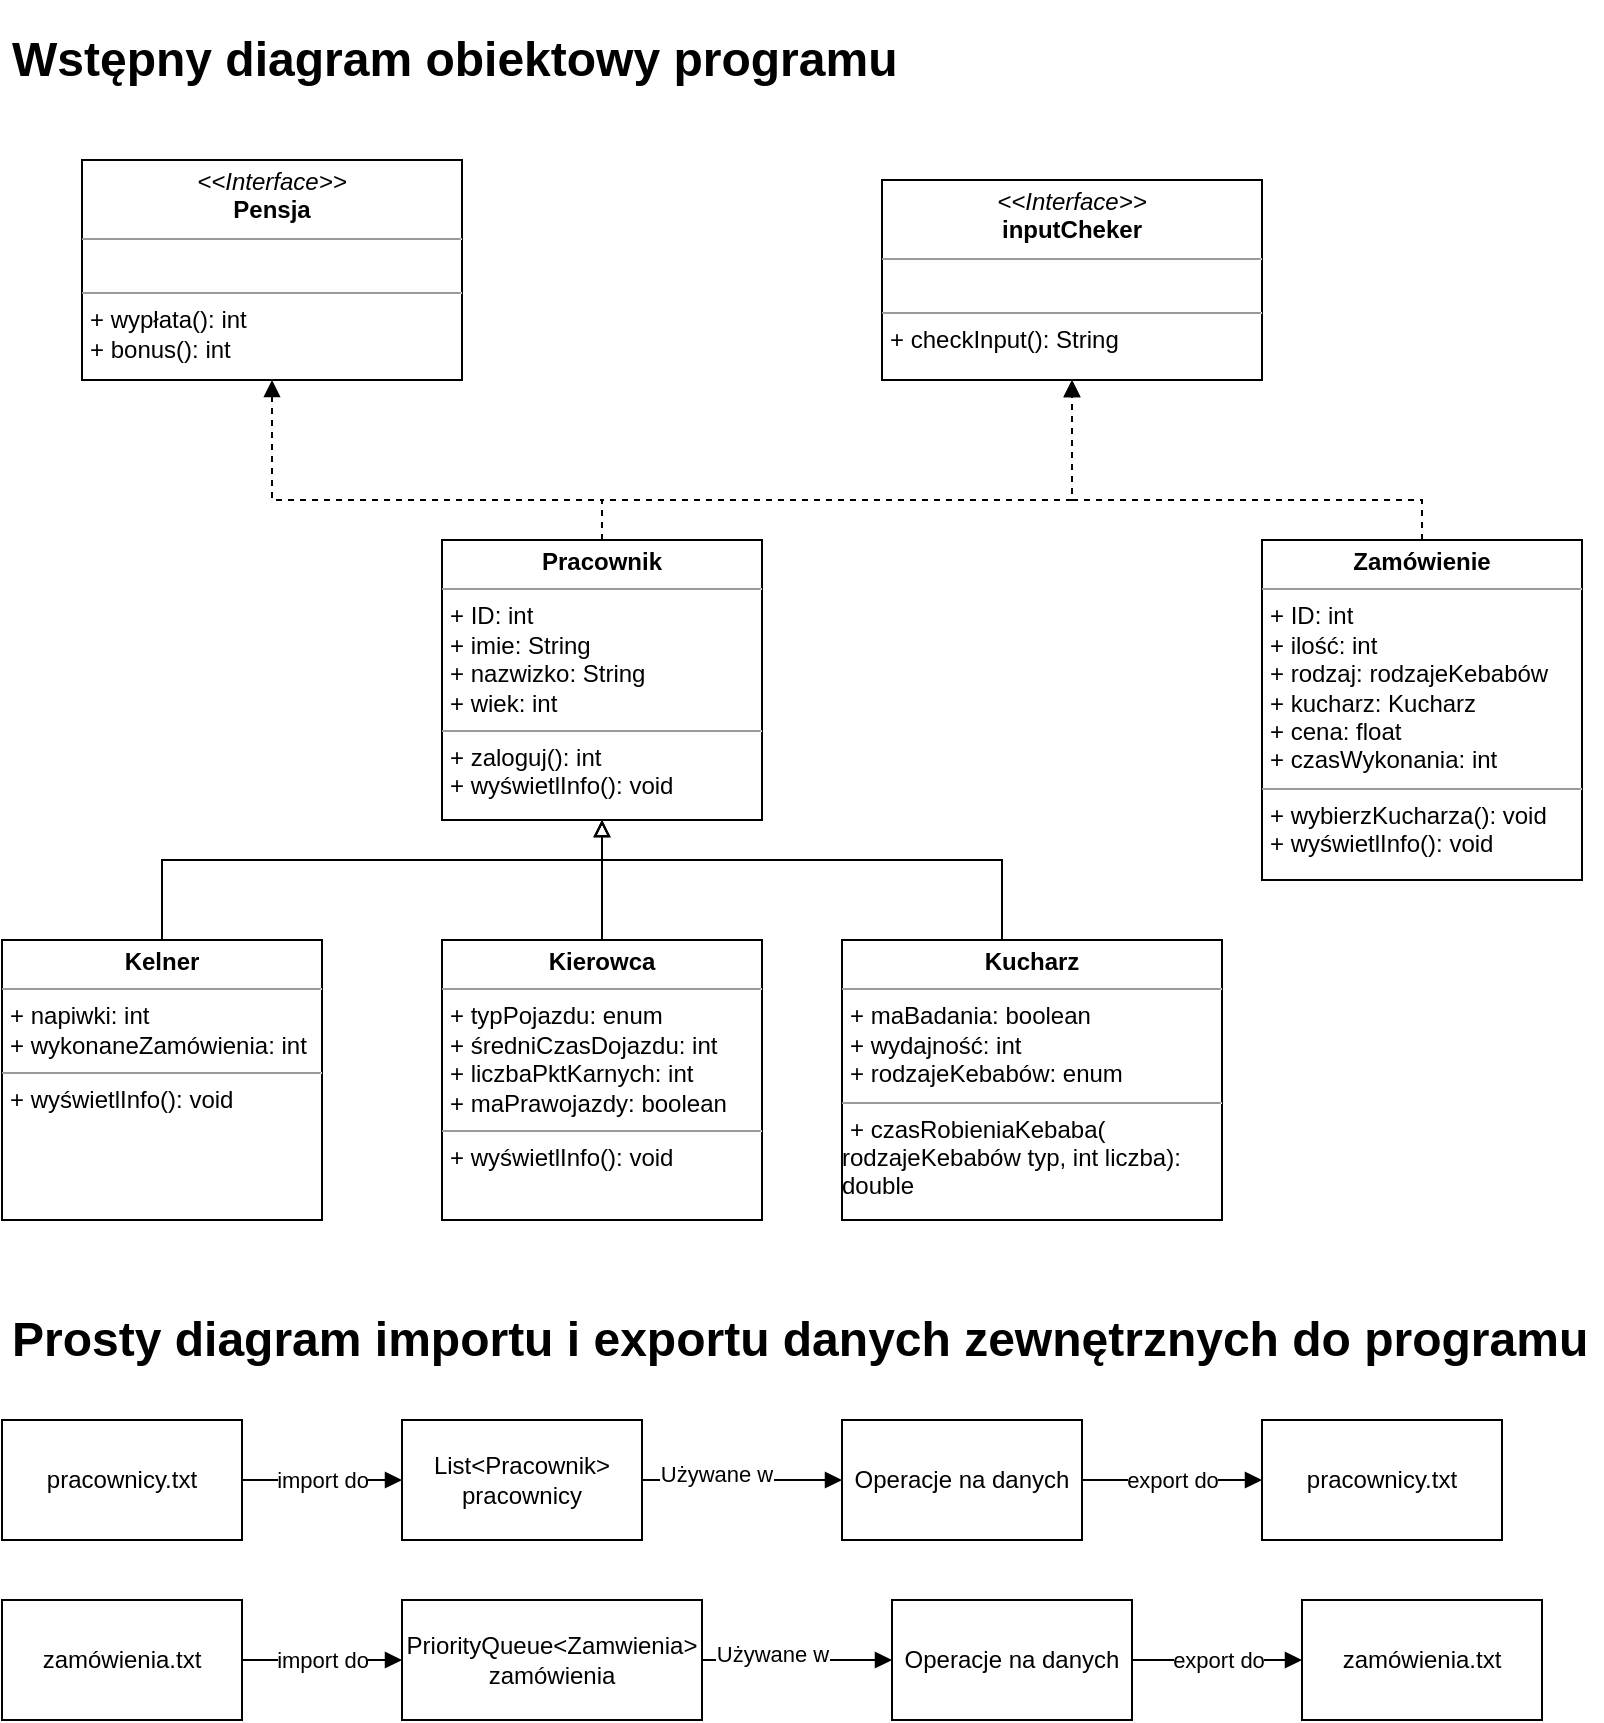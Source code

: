<mxfile version="18.2.0" type="device"><diagram id="YvuyLYJEF1y5GIHIhKEo" name="Page-1"><mxGraphModel dx="868" dy="450" grid="1" gridSize="10" guides="1" tooltips="1" connect="1" arrows="1" fold="1" page="1" pageScale="1" pageWidth="827" pageHeight="1169" math="0" shadow="0"><root><mxCell id="0"/><mxCell id="1" parent="0"/><mxCell id="Ke9aZKc4Xcuvrescd0qC-33" style="edgeStyle=orthogonalEdgeStyle;rounded=0;orthogonalLoop=1;jettySize=auto;html=1;exitX=0.5;exitY=0;exitDx=0;exitDy=0;endArrow=block;endFill=1;dashed=1;entryX=0.5;entryY=1;entryDx=0;entryDy=0;" edge="1" parent="1" source="Ke9aZKc4Xcuvrescd0qC-22" target="Ke9aZKc4Xcuvrescd0qC-23"><mxGeometry relative="1" as="geometry"><mxPoint x="110" y="220" as="targetPoint"/><Array as="points"><mxPoint x="310" y="250"/><mxPoint x="145" y="250"/></Array></mxGeometry></mxCell><mxCell id="Ke9aZKc4Xcuvrescd0qC-34" style="edgeStyle=orthogonalEdgeStyle;rounded=0;orthogonalLoop=1;jettySize=auto;html=1;exitX=0.5;exitY=0;exitDx=0;exitDy=0;endArrow=block;endFill=1;dashed=1;entryX=0.5;entryY=1;entryDx=0;entryDy=0;" edge="1" parent="1" source="Ke9aZKc4Xcuvrescd0qC-22" target="Ke9aZKc4Xcuvrescd0qC-30"><mxGeometry relative="1" as="geometry"><mxPoint x="490" y="210" as="targetPoint"/><Array as="points"><mxPoint x="310" y="250"/><mxPoint x="545" y="250"/></Array></mxGeometry></mxCell><mxCell id="Ke9aZKc4Xcuvrescd0qC-22" value="&lt;p style=&quot;margin:0px;margin-top:4px;text-align:center;&quot;&gt;&lt;b&gt;Pracownik&lt;/b&gt;&lt;/p&gt;&lt;hr size=&quot;1&quot;&gt;&lt;p style=&quot;margin:0px;margin-left:4px;&quot;&gt;+ ID: int&lt;br&gt;&lt;/p&gt;&lt;p style=&quot;margin:0px;margin-left:4px;&quot;&gt;+ imie: String&lt;/p&gt;&lt;p style=&quot;margin:0px;margin-left:4px;&quot;&gt;+ nazwizko: String&lt;br&gt;&lt;/p&gt;&lt;p style=&quot;margin:0px;margin-left:4px;&quot;&gt;+ wiek: int&lt;br&gt;&lt;/p&gt;&lt;hr size=&quot;1&quot;&gt;&lt;p style=&quot;margin:0px;margin-left:4px;&quot;&gt;+ zaloguj(): int&lt;/p&gt;&lt;p style=&quot;margin:0px;margin-left:4px;&quot;&gt;+ wyświetlInfo(): void&lt;br&gt;&lt;/p&gt;&lt;p style=&quot;margin:0px;margin-left:4px;&quot;&gt;&lt;br&gt;&lt;/p&gt;" style="verticalAlign=top;align=left;overflow=fill;fontSize=12;fontFamily=Helvetica;html=1;" vertex="1" parent="1"><mxGeometry x="230" y="270" width="160" height="140" as="geometry"/></mxCell><mxCell id="Ke9aZKc4Xcuvrescd0qC-23" value="&lt;p style=&quot;margin:0px;margin-top:4px;text-align:center;&quot;&gt;&lt;i&gt;&amp;lt;&amp;lt;Interface&amp;gt;&amp;gt;&lt;/i&gt;&lt;br&gt;&lt;b&gt;Pensja&lt;/b&gt;&lt;/p&gt;&lt;hr size=&quot;1&quot;&gt;&lt;p style=&quot;margin:0px;margin-left:4px;&quot;&gt;&lt;br&gt;&lt;/p&gt;&lt;hr size=&quot;1&quot;&gt;&lt;p style=&quot;margin:0px;margin-left:4px;&quot;&gt;+ wypłata(): int&lt;br&gt;&lt;/p&gt;&lt;p style=&quot;margin:0px;margin-left:4px;&quot;&gt;+ bonus(): int&lt;/p&gt;" style="verticalAlign=top;align=left;overflow=fill;fontSize=12;fontFamily=Helvetica;html=1;" vertex="1" parent="1"><mxGeometry x="50" y="80" width="190" height="110" as="geometry"/></mxCell><mxCell id="Ke9aZKc4Xcuvrescd0qC-27" style="edgeStyle=orthogonalEdgeStyle;rounded=0;orthogonalLoop=1;jettySize=auto;html=1;entryX=0.5;entryY=1;entryDx=0;entryDy=0;endArrow=block;endFill=0;" edge="1" parent="1" source="Ke9aZKc4Xcuvrescd0qC-24" target="Ke9aZKc4Xcuvrescd0qC-22"><mxGeometry relative="1" as="geometry"><Array as="points"><mxPoint x="90" y="430"/><mxPoint x="310" y="430"/></Array></mxGeometry></mxCell><mxCell id="Ke9aZKc4Xcuvrescd0qC-24" value="&lt;p style=&quot;margin:0px;margin-top:4px;text-align:center;&quot;&gt;&lt;b&gt;Kelner&lt;/b&gt;&lt;/p&gt;&lt;hr size=&quot;1&quot;&gt;&lt;p style=&quot;margin:0px;margin-left:4px;&quot;&gt;+ napiwki: int&lt;/p&gt;&lt;p style=&quot;margin:0px;margin-left:4px;&quot;&gt;+ wykonaneZamówienia: int&lt;/p&gt;&lt;hr size=&quot;1&quot;&gt;&lt;p style=&quot;margin:0px;margin-left:4px;&quot;&gt;+ wyświetlInfo(): void&lt;br&gt;&lt;/p&gt;" style="verticalAlign=top;align=left;overflow=fill;fontSize=12;fontFamily=Helvetica;html=1;" vertex="1" parent="1"><mxGeometry x="10" y="470" width="160" height="140" as="geometry"/></mxCell><mxCell id="Ke9aZKc4Xcuvrescd0qC-28" style="edgeStyle=orthogonalEdgeStyle;rounded=0;orthogonalLoop=1;jettySize=auto;html=1;endArrow=block;endFill=0;" edge="1" parent="1" source="Ke9aZKc4Xcuvrescd0qC-25"><mxGeometry relative="1" as="geometry"><mxPoint x="310" y="410" as="targetPoint"/></mxGeometry></mxCell><mxCell id="Ke9aZKc4Xcuvrescd0qC-25" value="&lt;p style=&quot;margin:0px;margin-top:4px;text-align:center;&quot;&gt;&lt;b&gt;Kierowca&lt;/b&gt;&lt;/p&gt;&lt;hr size=&quot;1&quot;&gt;&lt;p style=&quot;margin:0px;margin-left:4px;&quot;&gt;&lt;span style=&quot;background-color: initial;&quot;&gt;+ typPojazdu: enum&lt;/span&gt;&lt;br&gt;&lt;/p&gt;&lt;p style=&quot;margin:0px;margin-left:4px;&quot;&gt;&lt;span style=&quot;background-color: initial;&quot;&gt;+ średniCzasDojazdu: int&lt;/span&gt;&lt;/p&gt;&lt;p style=&quot;margin:0px;margin-left:4px;&quot;&gt;&lt;span style=&quot;background-color: initial;&quot;&gt;+ liczbaPktKarnych: int&lt;/span&gt;&lt;/p&gt;&lt;p style=&quot;margin:0px;margin-left:4px;&quot;&gt;&lt;span style=&quot;background-color: initial;&quot;&gt;+ maPrawojazdy: boolean&lt;/span&gt;&lt;/p&gt;&lt;hr size=&quot;1&quot;&gt;&lt;p style=&quot;margin:0px;margin-left:4px;&quot;&gt;&lt;span style=&quot;background-color: initial;&quot;&gt;+ wyświetlInfo(): void&lt;/span&gt;&lt;/p&gt;&lt;p style=&quot;margin:0px;margin-left:4px;&quot;&gt;&lt;br&gt;&lt;/p&gt;" style="verticalAlign=top;align=left;overflow=fill;fontSize=12;fontFamily=Helvetica;html=1;" vertex="1" parent="1"><mxGeometry x="230" y="470" width="160" height="140" as="geometry"/></mxCell><mxCell id="Ke9aZKc4Xcuvrescd0qC-29" style="edgeStyle=orthogonalEdgeStyle;rounded=0;orthogonalLoop=1;jettySize=auto;html=1;entryX=0.5;entryY=1;entryDx=0;entryDy=0;endArrow=block;endFill=0;" edge="1" parent="1" source="Ke9aZKc4Xcuvrescd0qC-26" target="Ke9aZKc4Xcuvrescd0qC-22"><mxGeometry relative="1" as="geometry"><Array as="points"><mxPoint x="510" y="430"/><mxPoint x="310" y="430"/></Array></mxGeometry></mxCell><mxCell id="Ke9aZKc4Xcuvrescd0qC-26" value="&lt;p style=&quot;margin:0px;margin-top:4px;text-align:center;&quot;&gt;&lt;b&gt;Kucharz&lt;/b&gt;&lt;/p&gt;&lt;hr size=&quot;1&quot;&gt;&lt;p style=&quot;margin:0px;margin-left:4px;&quot;&gt;+ maBadania: boolean&lt;/p&gt;&lt;p style=&quot;margin:0px;margin-left:4px;&quot;&gt;+ wydajność: int&lt;/p&gt;&lt;p style=&quot;margin:0px;margin-left:4px;&quot;&gt;+ rodzajeKebabów: enum&lt;/p&gt;&lt;hr size=&quot;1&quot;&gt;&lt;p style=&quot;margin:0px;margin-left:4px;&quot;&gt;+ czasRobieniaKebaba(&lt;/p&gt;rodzajeKebabów typ, int liczba&lt;span style=&quot;background-color: initial;&quot;&gt;): &lt;br&gt;double&lt;/span&gt;&lt;br&gt;&lt;p style=&quot;margin:0px;margin-left:4px;&quot;&gt;&lt;br&gt;&lt;/p&gt;" style="verticalAlign=top;align=left;overflow=fill;fontSize=12;fontFamily=Helvetica;html=1;" vertex="1" parent="1"><mxGeometry x="430" y="470" width="190" height="140" as="geometry"/></mxCell><mxCell id="Ke9aZKc4Xcuvrescd0qC-30" value="&lt;p style=&quot;margin:0px;margin-top:4px;text-align:center;&quot;&gt;&lt;i&gt;&amp;lt;&amp;lt;Interface&amp;gt;&amp;gt;&lt;/i&gt;&lt;br&gt;&lt;b&gt;inputCheker&lt;/b&gt;&lt;/p&gt;&lt;hr size=&quot;1&quot;&gt;&lt;p style=&quot;margin:0px;margin-left:4px;&quot;&gt;&lt;br&gt;&lt;/p&gt;&lt;hr size=&quot;1&quot;&gt;&lt;p style=&quot;margin:0px;margin-left:4px;&quot;&gt;+ checkInput(): String&lt;/p&gt;" style="verticalAlign=top;align=left;overflow=fill;fontSize=12;fontFamily=Helvetica;html=1;" vertex="1" parent="1"><mxGeometry x="450" y="90" width="190" height="100" as="geometry"/></mxCell><mxCell id="Ke9aZKc4Xcuvrescd0qC-36" style="edgeStyle=orthogonalEdgeStyle;rounded=0;orthogonalLoop=1;jettySize=auto;html=1;entryX=0.5;entryY=1;entryDx=0;entryDy=0;dashed=1;endArrow=block;endFill=1;" edge="1" parent="1" source="Ke9aZKc4Xcuvrescd0qC-35" target="Ke9aZKc4Xcuvrescd0qC-30"><mxGeometry relative="1" as="geometry"><Array as="points"><mxPoint x="720" y="250"/><mxPoint x="545" y="250"/></Array></mxGeometry></mxCell><mxCell id="Ke9aZKc4Xcuvrescd0qC-35" value="&lt;p style=&quot;margin:0px;margin-top:4px;text-align:center;&quot;&gt;&lt;b&gt;Zamówienie&lt;/b&gt;&lt;/p&gt;&lt;hr size=&quot;1&quot;&gt;&lt;p style=&quot;margin:0px;margin-left:4px;&quot;&gt;+ ID: int&lt;/p&gt;&lt;p style=&quot;margin:0px;margin-left:4px;&quot;&gt;+ ilość: int&lt;/p&gt;&lt;p style=&quot;margin:0px;margin-left:4px;&quot;&gt;+ rodzaj: rodzajeKebabów&lt;/p&gt;&lt;p style=&quot;margin:0px;margin-left:4px;&quot;&gt;+ kucharz: Kucharz&lt;br&gt;&lt;/p&gt;&lt;p style=&quot;margin:0px;margin-left:4px;&quot;&gt;+ cena: float&lt;/p&gt;&lt;p style=&quot;margin:0px;margin-left:4px;&quot;&gt;+ czasWykonania: int&lt;/p&gt;&lt;hr size=&quot;1&quot;&gt;&lt;p style=&quot;margin:0px;margin-left:4px;&quot;&gt;+ wybierzKucharza(): void&lt;/p&gt;&lt;p style=&quot;margin:0px;margin-left:4px;&quot;&gt;&lt;span style=&quot;background-color: initial;&quot;&gt;+ wyświetlInfo(): void&lt;/span&gt;&lt;/p&gt;&lt;p style=&quot;margin:0px;margin-left:4px;&quot;&gt;&lt;br&gt;&lt;/p&gt;" style="verticalAlign=top;align=left;overflow=fill;fontSize=12;fontFamily=Helvetica;html=1;" vertex="1" parent="1"><mxGeometry x="640" y="270" width="160" height="170" as="geometry"/></mxCell><mxCell id="Ke9aZKc4Xcuvrescd0qC-39" value="import do" style="edgeStyle=orthogonalEdgeStyle;rounded=0;orthogonalLoop=1;jettySize=auto;html=1;endArrow=block;endFill=1;" edge="1" parent="1" source="Ke9aZKc4Xcuvrescd0qC-37" target="Ke9aZKc4Xcuvrescd0qC-38"><mxGeometry relative="1" as="geometry"/></mxCell><mxCell id="Ke9aZKc4Xcuvrescd0qC-37" value="pracownicy.txt" style="rounded=0;whiteSpace=wrap;html=1;" vertex="1" parent="1"><mxGeometry x="10" y="710" width="120" height="60" as="geometry"/></mxCell><mxCell id="Ke9aZKc4Xcuvrescd0qC-44" value="" style="edgeStyle=orthogonalEdgeStyle;rounded=0;orthogonalLoop=1;jettySize=auto;html=1;endArrow=block;endFill=1;entryX=0;entryY=0.5;entryDx=0;entryDy=0;" edge="1" parent="1" source="Ke9aZKc4Xcuvrescd0qC-38" target="Ke9aZKc4Xcuvrescd0qC-42"><mxGeometry relative="1" as="geometry"/></mxCell><mxCell id="Ke9aZKc4Xcuvrescd0qC-46" value="Używane w" style="edgeLabel;html=1;align=center;verticalAlign=middle;resizable=0;points=[];" vertex="1" connectable="0" parent="Ke9aZKc4Xcuvrescd0qC-44"><mxGeometry x="-0.271" y="3" relative="1" as="geometry"><mxPoint as="offset"/></mxGeometry></mxCell><mxCell id="Ke9aZKc4Xcuvrescd0qC-38" value="List&amp;lt;Pracownik&amp;gt; pracownicy" style="rounded=0;whiteSpace=wrap;html=1;" vertex="1" parent="1"><mxGeometry x="210" y="710" width="120" height="60" as="geometry"/></mxCell><mxCell id="Ke9aZKc4Xcuvrescd0qC-40" value="pracownicy.txt" style="rounded=0;whiteSpace=wrap;html=1;" vertex="1" parent="1"><mxGeometry x="640" y="710" width="120" height="60" as="geometry"/></mxCell><mxCell id="Ke9aZKc4Xcuvrescd0qC-45" value="export do" style="edgeStyle=orthogonalEdgeStyle;rounded=0;orthogonalLoop=1;jettySize=auto;html=1;exitX=1;exitY=0.5;exitDx=0;exitDy=0;entryX=0;entryY=0.5;entryDx=0;entryDy=0;endArrow=block;endFill=1;" edge="1" parent="1" source="Ke9aZKc4Xcuvrescd0qC-42" target="Ke9aZKc4Xcuvrescd0qC-40"><mxGeometry relative="1" as="geometry"/></mxCell><mxCell id="Ke9aZKc4Xcuvrescd0qC-42" value="Operacje na danych" style="rounded=0;whiteSpace=wrap;html=1;" vertex="1" parent="1"><mxGeometry x="430" y="710" width="120" height="60" as="geometry"/></mxCell><mxCell id="Ke9aZKc4Xcuvrescd0qC-47" value="import do" style="edgeStyle=orthogonalEdgeStyle;rounded=0;orthogonalLoop=1;jettySize=auto;html=1;endArrow=block;endFill=1;" edge="1" parent="1" source="Ke9aZKc4Xcuvrescd0qC-48" target="Ke9aZKc4Xcuvrescd0qC-51"><mxGeometry relative="1" as="geometry"/></mxCell><mxCell id="Ke9aZKc4Xcuvrescd0qC-48" value="zamówienia.txt" style="rounded=0;whiteSpace=wrap;html=1;" vertex="1" parent="1"><mxGeometry x="10" y="800" width="120" height="60" as="geometry"/></mxCell><mxCell id="Ke9aZKc4Xcuvrescd0qC-49" value="" style="edgeStyle=orthogonalEdgeStyle;rounded=0;orthogonalLoop=1;jettySize=auto;html=1;endArrow=block;endFill=1;entryX=0;entryY=0.5;entryDx=0;entryDy=0;" edge="1" parent="1" source="Ke9aZKc4Xcuvrescd0qC-51" target="Ke9aZKc4Xcuvrescd0qC-54"><mxGeometry relative="1" as="geometry"/></mxCell><mxCell id="Ke9aZKc4Xcuvrescd0qC-50" value="Używane w" style="edgeLabel;html=1;align=center;verticalAlign=middle;resizable=0;points=[];" vertex="1" connectable="0" parent="Ke9aZKc4Xcuvrescd0qC-49"><mxGeometry x="-0.271" y="3" relative="1" as="geometry"><mxPoint as="offset"/></mxGeometry></mxCell><mxCell id="Ke9aZKc4Xcuvrescd0qC-51" value="PriorityQueue&amp;lt;Zamwienia&amp;gt; zamówienia" style="rounded=0;whiteSpace=wrap;html=1;" vertex="1" parent="1"><mxGeometry x="210" y="800" width="150" height="60" as="geometry"/></mxCell><mxCell id="Ke9aZKc4Xcuvrescd0qC-52" value="zamówienia.txt" style="rounded=0;whiteSpace=wrap;html=1;" vertex="1" parent="1"><mxGeometry x="660" y="800" width="120" height="60" as="geometry"/></mxCell><mxCell id="Ke9aZKc4Xcuvrescd0qC-53" value="export do" style="edgeStyle=orthogonalEdgeStyle;rounded=0;orthogonalLoop=1;jettySize=auto;html=1;exitX=1;exitY=0.5;exitDx=0;exitDy=0;entryX=0;entryY=0.5;entryDx=0;entryDy=0;endArrow=block;endFill=1;" edge="1" parent="1" source="Ke9aZKc4Xcuvrescd0qC-54" target="Ke9aZKc4Xcuvrescd0qC-52"><mxGeometry relative="1" as="geometry"/></mxCell><mxCell id="Ke9aZKc4Xcuvrescd0qC-54" value="Operacje na danych" style="rounded=0;whiteSpace=wrap;html=1;" vertex="1" parent="1"><mxGeometry x="455" y="800" width="120" height="60" as="geometry"/></mxCell><mxCell id="Ke9aZKc4Xcuvrescd0qC-55" value="&lt;h1&gt;Prosty diagram importu i exportu danych zewnętrznych do programu&lt;/h1&gt;" style="text;html=1;strokeColor=none;fillColor=none;spacing=5;spacingTop=-20;whiteSpace=wrap;overflow=hidden;rounded=0;" vertex="1" parent="1"><mxGeometry x="10" y="650" width="800" height="50" as="geometry"/></mxCell><mxCell id="Ke9aZKc4Xcuvrescd0qC-56" value="&lt;h1&gt;Wstępny diagram obiektowy programu&lt;/h1&gt;" style="text;html=1;strokeColor=none;fillColor=none;spacing=5;spacingTop=-20;whiteSpace=wrap;overflow=hidden;rounded=0;" vertex="1" parent="1"><mxGeometry x="10" y="10" width="600" height="50" as="geometry"/></mxCell></root></mxGraphModel></diagram></mxfile>
